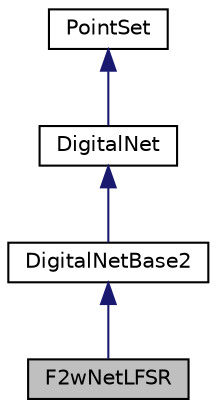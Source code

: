 digraph "F2wNetLFSR"
{
 // INTERACTIVE_SVG=YES
  bgcolor="transparent";
  edge [fontname="Helvetica",fontsize="10",labelfontname="Helvetica",labelfontsize="10"];
  node [fontname="Helvetica",fontsize="10",shape=record];
  Node0 [label="F2wNetLFSR",height=0.2,width=0.4,color="black", fillcolor="grey75", style="filled", fontcolor="black"];
  Node1 -> Node0 [dir="back",color="midnightblue",fontsize="10",style="solid",fontname="Helvetica"];
  Node1 [label="DigitalNetBase2",height=0.2,width=0.4,color="black",URL="$d3/dd5/classumontreal_1_1ssj_1_1hups_1_1DigitalNetBase2.html",tooltip="A special case of DigitalNet for the base . "];
  Node2 -> Node1 [dir="back",color="midnightblue",fontsize="10",style="solid",fontname="Helvetica"];
  Node2 [label="DigitalNet",height=0.2,width=0.4,color="black",URL="$de/d70/classumontreal_1_1ssj_1_1hups_1_1DigitalNet.html",tooltip="This class provides the basic structures for storing and manipulating linear digital nets in base ..."];
  Node3 -> Node2 [dir="back",color="midnightblue",fontsize="10",style="solid",fontname="Helvetica"];
  Node3 [label="PointSet",height=0.2,width=0.4,color="black",URL="$d8/d10/classumontreal_1_1ssj_1_1hups_1_1PointSet.html",tooltip="This abstract class represents a general point set. "];
}
